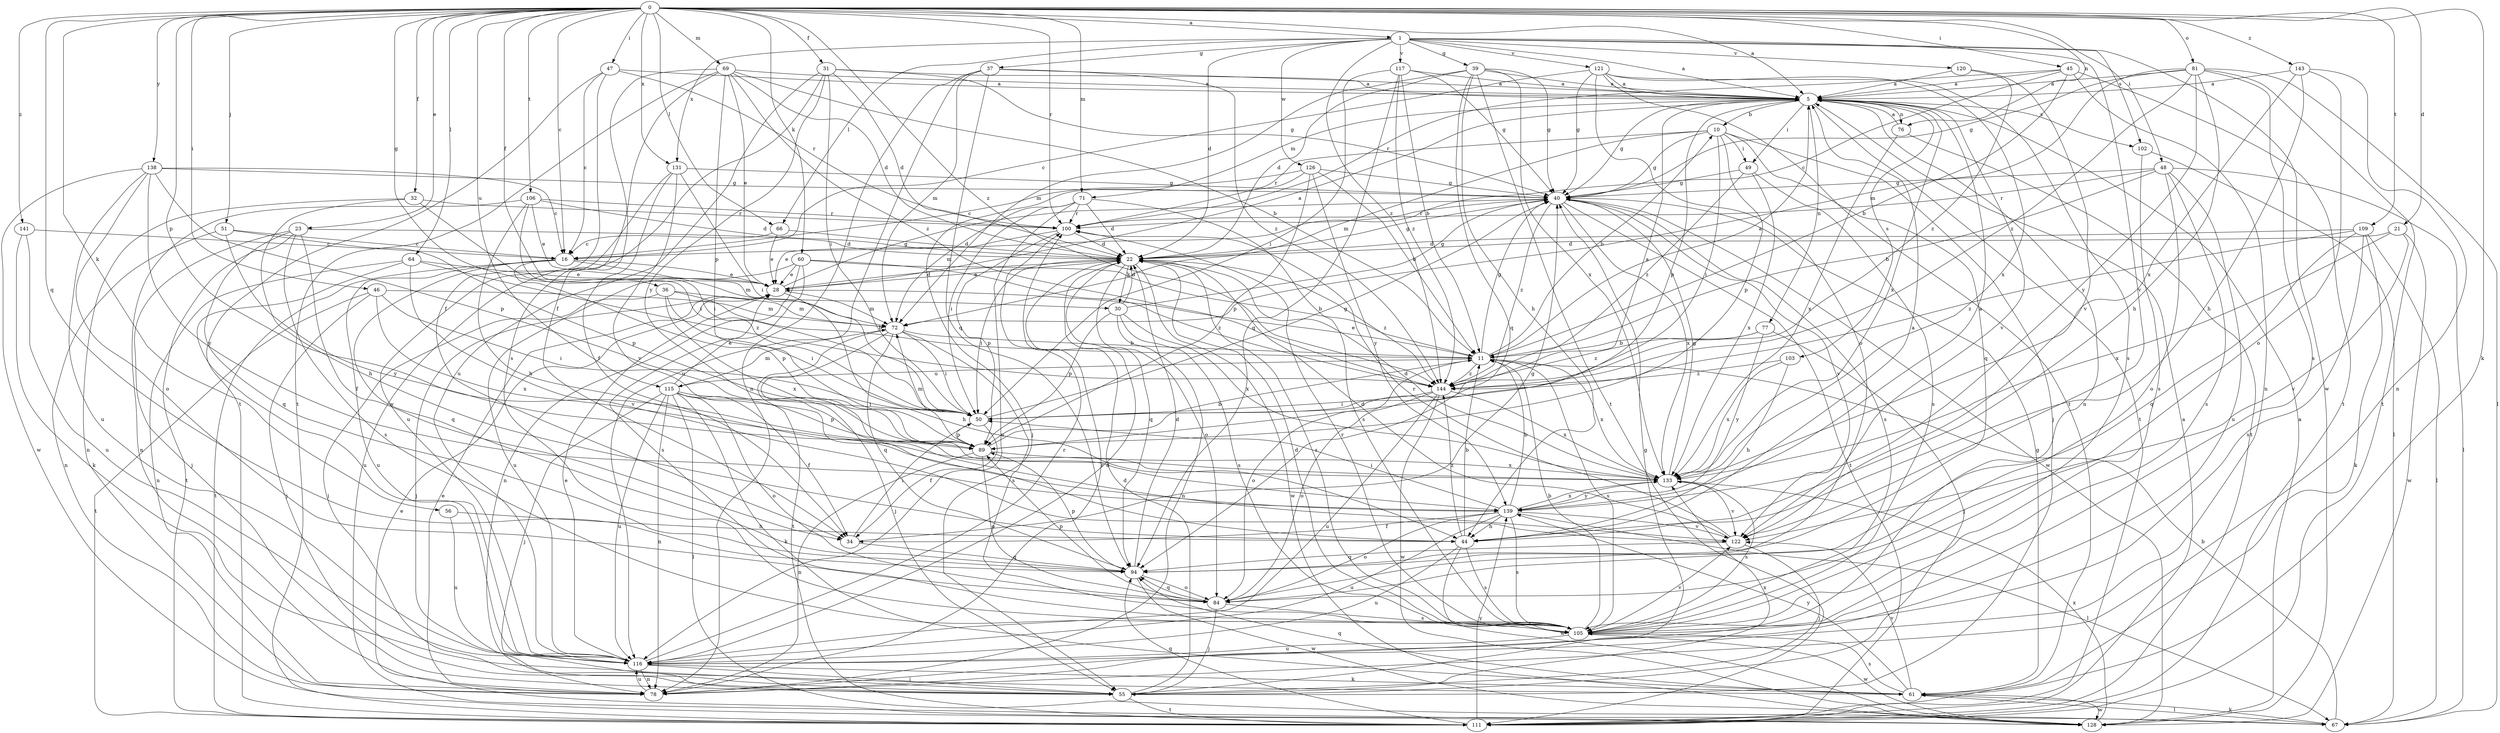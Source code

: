 strict digraph  {
0;
1;
5;
10;
11;
16;
21;
22;
23;
28;
30;
31;
32;
34;
36;
37;
39;
40;
44;
45;
46;
47;
48;
49;
50;
51;
55;
56;
60;
61;
64;
66;
67;
69;
71;
72;
76;
77;
78;
81;
84;
89;
94;
100;
102;
103;
105;
106;
109;
111;
115;
116;
117;
120;
121;
122;
126;
128;
131;
133;
138;
139;
141;
143;
144;
0 -> 1  [label=a];
0 -> 5  [label=a];
0 -> 16  [label=c];
0 -> 21  [label=d];
0 -> 23  [label=e];
0 -> 30  [label=f];
0 -> 31  [label=f];
0 -> 32  [label=f];
0 -> 36  [label=g];
0 -> 45  [label=i];
0 -> 46  [label=i];
0 -> 47  [label=i];
0 -> 48  [label=i];
0 -> 51  [label=j];
0 -> 56  [label=k];
0 -> 60  [label=k];
0 -> 61  [label=k];
0 -> 64  [label=l];
0 -> 66  [label=l];
0 -> 69  [label=m];
0 -> 71  [label=m];
0 -> 76  [label=n];
0 -> 81  [label=o];
0 -> 89  [label=p];
0 -> 94  [label=q];
0 -> 100  [label=r];
0 -> 106  [label=t];
0 -> 109  [label=t];
0 -> 115  [label=u];
0 -> 131  [label=x];
0 -> 138  [label=y];
0 -> 141  [label=z];
0 -> 143  [label=z];
0 -> 144  [label=z];
1 -> 5  [label=a];
1 -> 22  [label=d];
1 -> 37  [label=g];
1 -> 39  [label=g];
1 -> 66  [label=l];
1 -> 102  [label=s];
1 -> 117  [label=v];
1 -> 120  [label=v];
1 -> 121  [label=v];
1 -> 122  [label=v];
1 -> 126  [label=w];
1 -> 128  [label=w];
1 -> 131  [label=x];
1 -> 144  [label=z];
5 -> 10  [label=b];
5 -> 40  [label=g];
5 -> 49  [label=i];
5 -> 71  [label=m];
5 -> 76  [label=n];
5 -> 77  [label=n];
5 -> 78  [label=n];
5 -> 89  [label=p];
5 -> 102  [label=s];
5 -> 103  [label=s];
5 -> 111  [label=t];
5 -> 122  [label=v];
5 -> 133  [label=x];
10 -> 40  [label=g];
10 -> 49  [label=i];
10 -> 50  [label=i];
10 -> 55  [label=j];
10 -> 72  [label=m];
10 -> 89  [label=p];
10 -> 94  [label=q];
10 -> 100  [label=r];
11 -> 5  [label=a];
11 -> 10  [label=b];
11 -> 28  [label=e];
11 -> 40  [label=g];
11 -> 84  [label=o];
11 -> 105  [label=s];
11 -> 115  [label=u];
11 -> 133  [label=x];
11 -> 144  [label=z];
16 -> 28  [label=e];
16 -> 72  [label=m];
16 -> 89  [label=p];
16 -> 94  [label=q];
16 -> 111  [label=t];
16 -> 116  [label=u];
21 -> 22  [label=d];
21 -> 122  [label=v];
21 -> 128  [label=w];
21 -> 133  [label=x];
22 -> 28  [label=e];
22 -> 40  [label=g];
22 -> 50  [label=i];
22 -> 84  [label=o];
22 -> 94  [label=q];
22 -> 105  [label=s];
22 -> 128  [label=w];
22 -> 144  [label=z];
22 -> 30  [label=k];
23 -> 22  [label=d];
23 -> 34  [label=f];
23 -> 55  [label=j];
23 -> 94  [label=q];
23 -> 105  [label=s];
23 -> 111  [label=t];
28 -> 5  [label=a];
28 -> 22  [label=d];
28 -> 40  [label=g];
28 -> 44  [label=h];
28 -> 55  [label=j];
28 -> 72  [label=m];
30 -> 22  [label=d];
30 -> 40  [label=g];
30 -> 78  [label=n];
30 -> 89  [label=p];
30 -> 105  [label=s];
30 -> 133  [label=x];
31 -> 5  [label=a];
31 -> 22  [label=d];
31 -> 40  [label=g];
31 -> 50  [label=i];
31 -> 116  [label=u];
31 -> 128  [label=w];
31 -> 139  [label=y];
32 -> 44  [label=h];
32 -> 50  [label=i];
32 -> 78  [label=n];
32 -> 100  [label=r];
34 -> 40  [label=g];
34 -> 50  [label=i];
34 -> 94  [label=q];
36 -> 11  [label=b];
36 -> 50  [label=i];
36 -> 55  [label=j];
36 -> 72  [label=m];
36 -> 133  [label=x];
37 -> 5  [label=a];
37 -> 72  [label=m];
37 -> 78  [label=n];
37 -> 94  [label=q];
37 -> 116  [label=u];
37 -> 144  [label=z];
39 -> 5  [label=a];
39 -> 22  [label=d];
39 -> 40  [label=g];
39 -> 44  [label=h];
39 -> 72  [label=m];
39 -> 94  [label=q];
39 -> 111  [label=t];
39 -> 133  [label=x];
40 -> 100  [label=r];
40 -> 105  [label=s];
40 -> 111  [label=t];
40 -> 122  [label=v];
40 -> 128  [label=w];
40 -> 133  [label=x];
40 -> 144  [label=z];
44 -> 5  [label=a];
44 -> 11  [label=b];
44 -> 105  [label=s];
44 -> 116  [label=u];
44 -> 128  [label=w];
44 -> 144  [label=z];
45 -> 5  [label=a];
45 -> 11  [label=b];
45 -> 16  [label=c];
45 -> 78  [label=n];
45 -> 100  [label=r];
45 -> 111  [label=t];
46 -> 50  [label=i];
46 -> 55  [label=j];
46 -> 72  [label=m];
46 -> 111  [label=t];
46 -> 133  [label=x];
47 -> 5  [label=a];
47 -> 16  [label=c];
47 -> 34  [label=f];
47 -> 100  [label=r];
47 -> 111  [label=t];
48 -> 11  [label=b];
48 -> 40  [label=g];
48 -> 67  [label=l];
48 -> 84  [label=o];
48 -> 100  [label=r];
48 -> 105  [label=s];
48 -> 116  [label=u];
49 -> 40  [label=g];
49 -> 105  [label=s];
49 -> 133  [label=x];
49 -> 144  [label=z];
50 -> 5  [label=a];
50 -> 34  [label=f];
50 -> 40  [label=g];
50 -> 89  [label=p];
51 -> 16  [label=c];
51 -> 78  [label=n];
51 -> 89  [label=p];
51 -> 139  [label=y];
55 -> 22  [label=d];
55 -> 40  [label=g];
55 -> 111  [label=t];
55 -> 133  [label=x];
56 -> 44  [label=h];
56 -> 116  [label=u];
60 -> 11  [label=b];
60 -> 28  [label=e];
60 -> 78  [label=n];
60 -> 105  [label=s];
60 -> 116  [label=u];
60 -> 144  [label=z];
61 -> 40  [label=g];
61 -> 67  [label=l];
61 -> 94  [label=q];
61 -> 105  [label=s];
61 -> 122  [label=v];
61 -> 128  [label=w];
61 -> 139  [label=y];
64 -> 28  [label=e];
64 -> 78  [label=n];
64 -> 116  [label=u];
64 -> 122  [label=v];
64 -> 144  [label=z];
66 -> 16  [label=c];
66 -> 22  [label=d];
66 -> 28  [label=e];
67 -> 11  [label=b];
67 -> 28  [label=e];
67 -> 61  [label=k];
69 -> 5  [label=a];
69 -> 11  [label=b];
69 -> 22  [label=d];
69 -> 28  [label=e];
69 -> 34  [label=f];
69 -> 89  [label=p];
69 -> 105  [label=s];
69 -> 111  [label=t];
69 -> 144  [label=z];
71 -> 22  [label=d];
71 -> 50  [label=i];
71 -> 72  [label=m];
71 -> 100  [label=r];
71 -> 105  [label=s];
71 -> 116  [label=u];
72 -> 11  [label=b];
72 -> 50  [label=i];
72 -> 55  [label=j];
72 -> 94  [label=q];
72 -> 105  [label=s];
72 -> 111  [label=t];
76 -> 5  [label=a];
76 -> 111  [label=t];
76 -> 133  [label=x];
77 -> 11  [label=b];
77 -> 55  [label=j];
77 -> 139  [label=y];
77 -> 144  [label=z];
78 -> 28  [label=e];
78 -> 100  [label=r];
78 -> 116  [label=u];
81 -> 5  [label=a];
81 -> 40  [label=g];
81 -> 44  [label=h];
81 -> 67  [label=l];
81 -> 72  [label=m];
81 -> 105  [label=s];
81 -> 111  [label=t];
81 -> 139  [label=y];
81 -> 144  [label=z];
84 -> 55  [label=j];
84 -> 89  [label=p];
84 -> 94  [label=q];
84 -> 105  [label=s];
89 -> 11  [label=b];
89 -> 72  [label=m];
89 -> 78  [label=n];
89 -> 84  [label=o];
89 -> 133  [label=x];
94 -> 22  [label=d];
94 -> 84  [label=o];
94 -> 89  [label=p];
94 -> 128  [label=w];
100 -> 22  [label=d];
100 -> 28  [label=e];
100 -> 89  [label=p];
102 -> 67  [label=l];
102 -> 105  [label=s];
103 -> 44  [label=h];
103 -> 133  [label=x];
103 -> 144  [label=z];
105 -> 11  [label=b];
105 -> 22  [label=d];
105 -> 100  [label=r];
105 -> 116  [label=u];
105 -> 122  [label=v];
105 -> 128  [label=w];
106 -> 22  [label=d];
106 -> 28  [label=e];
106 -> 44  [label=h];
106 -> 50  [label=i];
106 -> 78  [label=n];
106 -> 100  [label=r];
109 -> 22  [label=d];
109 -> 61  [label=k];
109 -> 67  [label=l];
109 -> 94  [label=q];
109 -> 105  [label=s];
109 -> 144  [label=z];
111 -> 5  [label=a];
111 -> 94  [label=q];
111 -> 139  [label=y];
115 -> 28  [label=e];
115 -> 34  [label=f];
115 -> 50  [label=i];
115 -> 55  [label=j];
115 -> 61  [label=k];
115 -> 67  [label=l];
115 -> 72  [label=m];
115 -> 78  [label=n];
115 -> 84  [label=o];
115 -> 89  [label=p];
115 -> 116  [label=u];
116 -> 22  [label=d];
116 -> 28  [label=e];
116 -> 55  [label=j];
116 -> 61  [label=k];
116 -> 78  [label=n];
116 -> 100  [label=r];
117 -> 5  [label=a];
117 -> 11  [label=b];
117 -> 40  [label=g];
117 -> 50  [label=i];
117 -> 94  [label=q];
117 -> 144  [label=z];
120 -> 5  [label=a];
120 -> 122  [label=v];
120 -> 144  [label=z];
121 -> 5  [label=a];
121 -> 16  [label=c];
121 -> 40  [label=g];
121 -> 84  [label=o];
121 -> 105  [label=s];
121 -> 111  [label=t];
121 -> 133  [label=x];
122 -> 22  [label=d];
122 -> 55  [label=j];
122 -> 94  [label=q];
122 -> 100  [label=r];
126 -> 11  [label=b];
126 -> 16  [label=c];
126 -> 40  [label=g];
126 -> 55  [label=j];
126 -> 89  [label=p];
126 -> 139  [label=y];
128 -> 5  [label=a];
128 -> 133  [label=x];
131 -> 34  [label=f];
131 -> 40  [label=g];
131 -> 50  [label=i];
131 -> 116  [label=u];
131 -> 122  [label=v];
133 -> 22  [label=d];
133 -> 40  [label=g];
133 -> 105  [label=s];
133 -> 122  [label=v];
133 -> 139  [label=y];
138 -> 16  [label=c];
138 -> 40  [label=g];
138 -> 84  [label=o];
138 -> 89  [label=p];
138 -> 116  [label=u];
138 -> 128  [label=w];
138 -> 139  [label=y];
139 -> 5  [label=a];
139 -> 11  [label=b];
139 -> 34  [label=f];
139 -> 44  [label=h];
139 -> 50  [label=i];
139 -> 67  [label=l];
139 -> 84  [label=o];
139 -> 105  [label=s];
139 -> 116  [label=u];
139 -> 122  [label=v];
139 -> 133  [label=x];
141 -> 16  [label=c];
141 -> 61  [label=k];
141 -> 116  [label=u];
143 -> 5  [label=a];
143 -> 44  [label=h];
143 -> 78  [label=n];
143 -> 84  [label=o];
143 -> 133  [label=x];
144 -> 50  [label=i];
144 -> 84  [label=o];
144 -> 116  [label=u];
144 -> 128  [label=w];
144 -> 133  [label=x];
}
